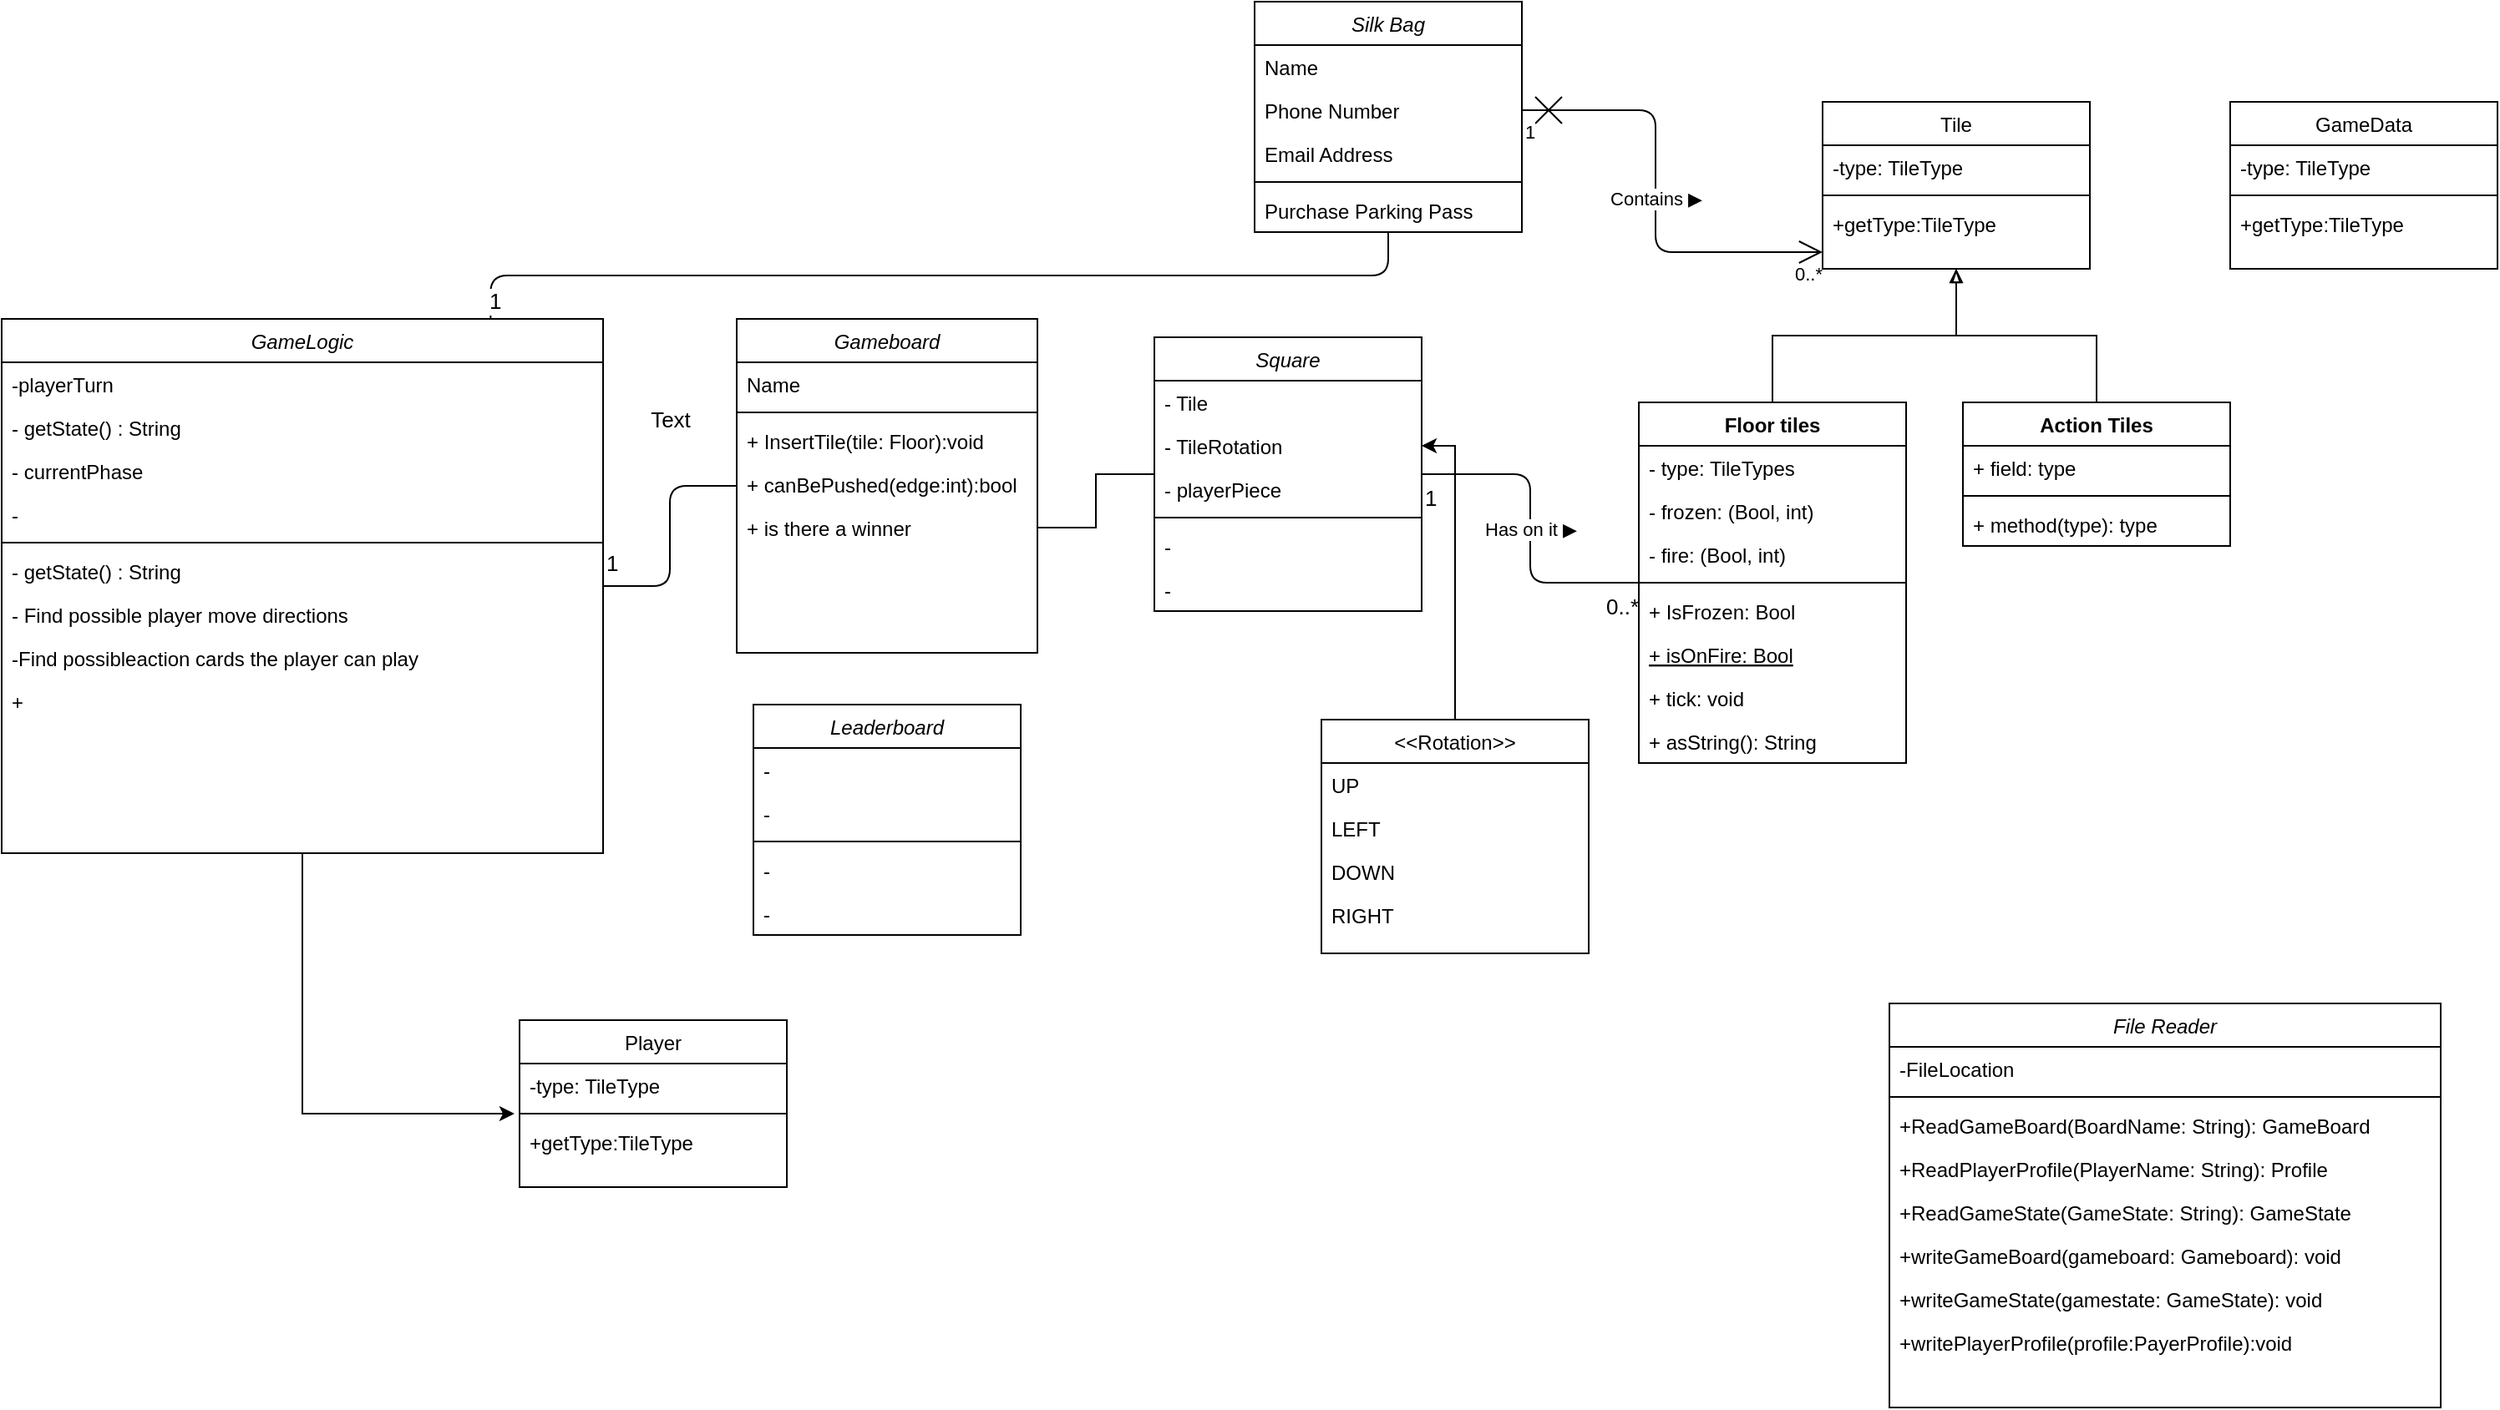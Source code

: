 
<mxfile version="13.8.0" type="github">
  <diagram id="C5RBs43oDa-KdzZeNtuy" name="Page-1">
    <mxGraphModel dx="1695" dy="479" grid="1" gridSize="10" guides="1" tooltips="1" connect="1" arrows="1" fold="1" page="1" pageScale="1" pageWidth="827" pageHeight="1169" math="0" shadow="0">
      <root>
        <mxCell id="WIyWlLk6GJQsqaUBKTNV-0" />
        <mxCell id="WIyWlLk6GJQsqaUBKTNV-1" parent="WIyWlLk6GJQsqaUBKTNV-0" />
        <mxCell id="CtJwEjZjdqf6voBh9MO0-8" value="Silk Bag" style="swimlane;fontStyle=2;align=center;verticalAlign=top;childLayout=stackLayout;horizontal=1;startSize=26;horizontalStack=0;resizeParent=1;resizeLast=0;collapsible=1;marginBottom=0;rounded=0;shadow=0;strokeWidth=1;" parent="WIyWlLk6GJQsqaUBKTNV-1" vertex="1">
          <mxGeometry x="-10" y="60" width="160" height="138" as="geometry">
            <mxRectangle x="230" y="140" width="160" height="26" as="alternateBounds" />
          </mxGeometry>
        </mxCell>
        <mxCell id="CtJwEjZjdqf6voBh9MO0-9" value="Name" style="text;align=left;verticalAlign=top;spacingLeft=4;spacingRight=4;overflow=hidden;rotatable=0;points=[[0,0.5],[1,0.5]];portConstraint=eastwest;" parent="CtJwEjZjdqf6voBh9MO0-8" vertex="1">
          <mxGeometry y="26" width="160" height="26" as="geometry" />
        </mxCell>
        <mxCell id="CtJwEjZjdqf6voBh9MO0-10" value="Phone Number" style="text;align=left;verticalAlign=top;spacingLeft=4;spacingRight=4;overflow=hidden;rotatable=0;points=[[0,0.5],[1,0.5]];portConstraint=eastwest;rounded=0;shadow=0;html=0;" parent="CtJwEjZjdqf6voBh9MO0-8" vertex="1">
          <mxGeometry y="52" width="160" height="26" as="geometry" />
        </mxCell>
        <mxCell id="CtJwEjZjdqf6voBh9MO0-14" value="Email Address" style="text;align=left;verticalAlign=top;spacingLeft=4;spacingRight=4;overflow=hidden;rotatable=0;points=[[0,0.5],[1,0.5]];portConstraint=eastwest;rounded=0;shadow=0;html=0;" parent="CtJwEjZjdqf6voBh9MO0-8" vertex="1">
          <mxGeometry y="78" width="160" height="26" as="geometry" />
        </mxCell>
        <mxCell id="CtJwEjZjdqf6voBh9MO0-15" value="" style="line;html=1;strokeWidth=1;align=left;verticalAlign=middle;spacingTop=-1;spacingLeft=3;spacingRight=3;rotatable=0;labelPosition=right;points=[];portConstraint=eastwest;" parent="CtJwEjZjdqf6voBh9MO0-8" vertex="1">
          <mxGeometry y="104" width="160" height="8" as="geometry" />
        </mxCell>
        <mxCell id="CtJwEjZjdqf6voBh9MO0-16" value="Purchase Parking Pass" style="text;align=left;verticalAlign=top;spacingLeft=4;spacingRight=4;overflow=hidden;rotatable=0;points=[[0,0.5],[1,0.5]];portConstraint=eastwest;" parent="CtJwEjZjdqf6voBh9MO0-8" vertex="1">
          <mxGeometry y="112" width="160" height="26" as="geometry" />
        </mxCell>
        <mxCell id="0kmiSbOKYYZA1RMgreV0-27" style="edgeStyle=orthogonalEdgeStyle;rounded=0;orthogonalLoop=1;jettySize=auto;html=1;startArrow=block;startFill=0;endArrow=none;endFill=0;" parent="WIyWlLk6GJQsqaUBKTNV-1" source="zkfFHV4jXpPFQw0GAbJ--6" target="0kmiSbOKYYZA1RMgreV0-15" edge="1">
          <mxGeometry relative="1" as="geometry" />
        </mxCell>
        <mxCell id="0kmiSbOKYYZA1RMgreV0-28" style="edgeStyle=orthogonalEdgeStyle;rounded=0;orthogonalLoop=1;jettySize=auto;html=1;startArrow=blockThin;startFill=0;endArrow=none;endFill=0;" parent="WIyWlLk6GJQsqaUBKTNV-1" source="zkfFHV4jXpPFQw0GAbJ--6" target="0kmiSbOKYYZA1RMgreV0-23" edge="1">
          <mxGeometry relative="1" as="geometry" />
        </mxCell>
        <mxCell id="0kmiSbOKYYZA1RMgreV0-29" style="edgeStyle=orthogonalEdgeStyle;rounded=0;orthogonalLoop=1;jettySize=auto;html=1;" parent="WIyWlLk6GJQsqaUBKTNV-1" source="0kmiSbOKYYZA1RMgreV0-6" target="CtJwEjZjdqf6voBh9MO0-64" edge="1">
          <mxGeometry relative="1" as="geometry">
            <mxPoint x="300" y="404" as="targetPoint" />
            <Array as="points">
              <mxPoint x="110" y="326" />
            </Array>
          </mxGeometry>
        </mxCell>
        <mxCell id="CtJwEjZjdqf6voBh9MO0-11" value="Contains ▶" style="endArrow=open;html=1;endSize=12;startArrow=cross;startSize=14;startFill=0;edgeStyle=orthogonalEdgeStyle;exitX=1;exitY=0.5;exitDx=0;exitDy=0;" parent="WIyWlLk6GJQsqaUBKTNV-1" source="CtJwEjZjdqf6voBh9MO0-10" target="zkfFHV4jXpPFQw0GAbJ--6" edge="1">
          <mxGeometry relative="1" as="geometry">
            <mxPoint x="130" y="138" as="sourcePoint" />
            <mxPoint x="320" y="280" as="targetPoint" />
            <Array as="points">
              <mxPoint x="230" y="125" />
              <mxPoint x="230" y="210" />
            </Array>
          </mxGeometry>
        </mxCell>
        <mxCell id="CtJwEjZjdqf6voBh9MO0-12" value="1" style="edgeLabel;resizable=0;html=1;align=left;verticalAlign=top;" parent="CtJwEjZjdqf6voBh9MO0-11" connectable="0" vertex="1">
          <mxGeometry x="-1" relative="1" as="geometry" />
        </mxCell>
        <mxCell id="CtJwEjZjdqf6voBh9MO0-13" value="0..*" style="edgeLabel;resizable=0;html=1;align=right;verticalAlign=top;" parent="CtJwEjZjdqf6voBh9MO0-11" connectable="0" vertex="1">
          <mxGeometry x="1" relative="1" as="geometry" />
        </mxCell>
        <mxCell id="CtJwEjZjdqf6voBh9MO0-4" value="Has on it ▶" style="endArrow=none;html=1;endSize=12;startArrow=none;startSize=14;startFill=0;edgeStyle=orthogonalEdgeStyle;endFill=0;" parent="WIyWlLk6GJQsqaUBKTNV-1" source="CtJwEjZjdqf6voBh9MO0-58" target="0kmiSbOKYYZA1RMgreV0-15" edge="1">
          <mxGeometry relative="1" as="geometry">
            <mxPoint x="130" y="360" as="sourcePoint" />
            <mxPoint x="320" y="347" as="targetPoint" />
          </mxGeometry>
        </mxCell>
        <mxCell id="CtJwEjZjdqf6voBh9MO0-5" value="1" style="edgeLabel;resizable=0;html=1;align=left;verticalAlign=top;fontSize=13;" parent="CtJwEjZjdqf6voBh9MO0-4" connectable="0" vertex="1">
          <mxGeometry x="-1" relative="1" as="geometry" />
        </mxCell>
        <mxCell id="CtJwEjZjdqf6voBh9MO0-6" value="0..*" style="edgeLabel;resizable=0;html=1;align=right;verticalAlign=top;fontSize=13;" parent="CtJwEjZjdqf6voBh9MO0-4" connectable="0" vertex="1">
          <mxGeometry x="1" relative="1" as="geometry" />
        </mxCell>
        <mxCell id="0kmiSbOKYYZA1RMgreV0-15" value="Floor tiles&#xa;" style="swimlane;fontStyle=1;align=center;verticalAlign=top;childLayout=stackLayout;horizontal=1;startSize=26;horizontalStack=0;resizeParent=1;resizeParentMax=0;resizeLast=0;collapsible=1;marginBottom=0;" parent="WIyWlLk6GJQsqaUBKTNV-1" vertex="1">
          <mxGeometry x="220" y="300" width="160" height="216" as="geometry" />
        </mxCell>
        <mxCell id="0kmiSbOKYYZA1RMgreV0-19" value="- type: TileTypes" style="text;strokeColor=none;fillColor=none;align=left;verticalAlign=top;spacingLeft=4;spacingRight=4;overflow=hidden;rotatable=0;points=[[0,0.5],[1,0.5]];portConstraint=eastwest;" parent="0kmiSbOKYYZA1RMgreV0-15" vertex="1">
          <mxGeometry y="26" width="160" height="26" as="geometry" />
        </mxCell>
        <mxCell id="zkfFHV4jXpPFQw0GAbJ--8" value="- frozen: (Bool, int) " style="text;align=left;verticalAlign=top;spacingLeft=4;spacingRight=4;overflow=hidden;rotatable=0;points=[[0,0.5],[1,0.5]];portConstraint=eastwest;rounded=0;shadow=0;html=0;" parent="0kmiSbOKYYZA1RMgreV0-15" vertex="1">
          <mxGeometry y="52" width="160" height="26" as="geometry" />
        </mxCell>
        <mxCell id="0kmiSbOKYYZA1RMgreV0-1" value="- fire: (Bool, int)&#xa;" style="text;strokeColor=none;fillColor=none;align=left;verticalAlign=top;spacingLeft=4;spacingRight=4;overflow=hidden;rotatable=0;points=[[0,0.5],[1,0.5]];portConstraint=eastwest;" parent="0kmiSbOKYYZA1RMgreV0-15" vertex="1">
          <mxGeometry y="78" width="160" height="26" as="geometry" />
        </mxCell>
        <mxCell id="0kmiSbOKYYZA1RMgreV0-17" value="" style="line;strokeWidth=1;fillColor=none;align=left;verticalAlign=middle;spacingTop=-1;spacingLeft=3;spacingRight=3;rotatable=0;labelPosition=right;points=[];portConstraint=eastwest;" parent="0kmiSbOKYYZA1RMgreV0-15" vertex="1">
          <mxGeometry y="104" width="160" height="8" as="geometry" />
        </mxCell>
        <mxCell id="0kmiSbOKYYZA1RMgreV0-4" value="+ IsFrozen: Bool&#xa;" style="text;strokeColor=none;fillColor=none;align=left;verticalAlign=top;spacingLeft=4;spacingRight=4;overflow=hidden;rotatable=0;points=[[0,0.5],[1,0.5]];portConstraint=eastwest;" parent="0kmiSbOKYYZA1RMgreV0-15" vertex="1">
          <mxGeometry y="112" width="160" height="26" as="geometry" />
        </mxCell>
        <mxCell id="zkfFHV4jXpPFQw0GAbJ--10" value="+ isOnFire: Bool" style="text;align=left;verticalAlign=top;spacingLeft=4;spacingRight=4;overflow=hidden;rotatable=0;points=[[0,0.5],[1,0.5]];portConstraint=eastwest;fontStyle=4" parent="0kmiSbOKYYZA1RMgreV0-15" vertex="1">
          <mxGeometry y="138" width="160" height="26" as="geometry" />
        </mxCell>
        <mxCell id="0kmiSbOKYYZA1RMgreV0-5" value="+ tick: void" style="text;strokeColor=none;fillColor=none;align=left;verticalAlign=top;spacingLeft=4;spacingRight=4;overflow=hidden;rotatable=0;points=[[0,0.5],[1,0.5]];portConstraint=eastwest;" parent="0kmiSbOKYYZA1RMgreV0-15" vertex="1">
          <mxGeometry y="164" width="160" height="26" as="geometry" />
        </mxCell>
        <mxCell id="CtJwEjZjdqf6voBh9MO0-41" value="+ asString(): String" style="text;strokeColor=none;fillColor=none;align=left;verticalAlign=top;spacingLeft=4;spacingRight=4;overflow=hidden;rotatable=0;points=[[0,0.5],[1,0.5]];portConstraint=eastwest;" parent="0kmiSbOKYYZA1RMgreV0-15" vertex="1">
          <mxGeometry y="190" width="160" height="26" as="geometry" />
        </mxCell>
        <mxCell id="0kmiSbOKYYZA1RMgreV0-23" value="Action Tiles&#xa;" style="swimlane;fontStyle=1;align=center;verticalAlign=top;childLayout=stackLayout;horizontal=1;startSize=26;horizontalStack=0;resizeParent=1;resizeParentMax=0;resizeLast=0;collapsible=1;marginBottom=0;" parent="WIyWlLk6GJQsqaUBKTNV-1" vertex="1">
          <mxGeometry x="414" y="300" width="160" height="86" as="geometry" />
        </mxCell>
        <mxCell id="0kmiSbOKYYZA1RMgreV0-24" value="+ field: type" style="text;strokeColor=none;fillColor=none;align=left;verticalAlign=top;spacingLeft=4;spacingRight=4;overflow=hidden;rotatable=0;points=[[0,0.5],[1,0.5]];portConstraint=eastwest;" parent="0kmiSbOKYYZA1RMgreV0-23" vertex="1">
          <mxGeometry y="26" width="160" height="26" as="geometry" />
        </mxCell>
        <mxCell id="0kmiSbOKYYZA1RMgreV0-25" value="" style="line;strokeWidth=1;fillColor=none;align=left;verticalAlign=middle;spacingTop=-1;spacingLeft=3;spacingRight=3;rotatable=0;labelPosition=right;points=[];portConstraint=eastwest;" parent="0kmiSbOKYYZA1RMgreV0-23" vertex="1">
          <mxGeometry y="52" width="160" height="8" as="geometry" />
        </mxCell>
        <mxCell id="0kmiSbOKYYZA1RMgreV0-26" value="+ method(type): type" style="text;strokeColor=none;fillColor=none;align=left;verticalAlign=top;spacingLeft=4;spacingRight=4;overflow=hidden;rotatable=0;points=[[0,0.5],[1,0.5]];portConstraint=eastwest;" parent="0kmiSbOKYYZA1RMgreV0-23" vertex="1">
          <mxGeometry y="60" width="160" height="26" as="geometry" />
        </mxCell>
        <mxCell id="j5nPHHDs5qUEaLyQo49L-13" style="edgeStyle=orthogonalEdgeStyle;rounded=0;orthogonalLoop=1;jettySize=auto;html=1;entryX=-0.019;entryY=1.154;entryDx=0;entryDy=0;entryPerimeter=0;" edge="1" parent="WIyWlLk6GJQsqaUBKTNV-1" source="CtJwEjZjdqf6voBh9MO0-29" target="j5nPHHDs5qUEaLyQo49L-9">
          <mxGeometry relative="1" as="geometry" />
        </mxCell>
        <mxCell id="CtJwEjZjdqf6voBh9MO0-29" value="GameLogic" style="swimlane;fontStyle=2;align=center;verticalAlign=top;childLayout=stackLayout;horizontal=1;startSize=26;horizontalStack=0;resizeParent=1;resizeLast=0;collapsible=1;marginBottom=0;rounded=0;shadow=0;strokeWidth=1;" parent="WIyWlLk6GJQsqaUBKTNV-1" vertex="1">
          <mxGeometry x="-760" y="250" width="360" height="320" as="geometry">
            <mxRectangle x="230" y="140" width="160" height="26" as="alternateBounds" />
          </mxGeometry>
        </mxCell>
        <mxCell id="CtJwEjZjdqf6voBh9MO0-30" value="-playerTurn" style="text;align=left;verticalAlign=top;spacingLeft=4;spacingRight=4;overflow=hidden;rotatable=0;points=[[0,0.5],[1,0.5]];portConstraint=eastwest;" parent="CtJwEjZjdqf6voBh9MO0-29" vertex="1">
          <mxGeometry y="26" width="360" height="26" as="geometry" />
        </mxCell>
        <mxCell id="j5nPHHDs5qUEaLyQo49L-4" value="- getState() : String" style="text;align=left;verticalAlign=top;spacingLeft=4;spacingRight=4;overflow=hidden;rotatable=0;points=[[0,0.5],[1,0.5]];portConstraint=eastwest;" vertex="1" parent="CtJwEjZjdqf6voBh9MO0-29">
          <mxGeometry y="52" width="360" height="26" as="geometry" />
        </mxCell>
        <mxCell id="CtJwEjZjdqf6voBh9MO0-31" value="- currentPhase&#xa;" style="text;align=left;verticalAlign=top;spacingLeft=4;spacingRight=4;overflow=hidden;rotatable=0;points=[[0,0.5],[1,0.5]];portConstraint=eastwest;rounded=0;shadow=0;html=0;" parent="CtJwEjZjdqf6voBh9MO0-29" vertex="1">
          <mxGeometry y="78" width="360" height="26" as="geometry" />
        </mxCell>
        <mxCell id="j5nPHHDs5qUEaLyQo49L-5" value="- &#xa;&#xa;" style="text;align=left;verticalAlign=top;spacingLeft=4;spacingRight=4;overflow=hidden;rotatable=0;points=[[0,0.5],[1,0.5]];portConstraint=eastwest;rounded=0;shadow=0;html=0;" vertex="1" parent="CtJwEjZjdqf6voBh9MO0-29">
          <mxGeometry y="104" width="360" height="26" as="geometry" />
        </mxCell>
        <mxCell id="CtJwEjZjdqf6voBh9MO0-32" value="" style="line;html=1;strokeWidth=1;align=left;verticalAlign=middle;spacingTop=-1;spacingLeft=3;spacingRight=3;rotatable=0;labelPosition=right;points=[];portConstraint=eastwest;" parent="CtJwEjZjdqf6voBh9MO0-29" vertex="1">
          <mxGeometry y="130" width="360" height="8" as="geometry" />
        </mxCell>
        <mxCell id="CtJwEjZjdqf6voBh9MO0-33" value="- getState() : String" style="text;align=left;verticalAlign=top;spacingLeft=4;spacingRight=4;overflow=hidden;rotatable=0;points=[[0,0.5],[1,0.5]];portConstraint=eastwest;" parent="CtJwEjZjdqf6voBh9MO0-29" vertex="1">
          <mxGeometry y="138" width="360" height="26" as="geometry" />
        </mxCell>
        <mxCell id="CtJwEjZjdqf6voBh9MO0-34" value="- Find possible player move directions" style="text;align=left;verticalAlign=top;spacingLeft=4;spacingRight=4;overflow=hidden;rotatable=0;points=[[0,0.5],[1,0.5]];portConstraint=eastwest;rounded=0;shadow=0;html=0;" parent="CtJwEjZjdqf6voBh9MO0-29" vertex="1">
          <mxGeometry y="164" width="360" height="26" as="geometry" />
        </mxCell>
        <mxCell id="j5nPHHDs5qUEaLyQo49L-6" value="-Find possibleaction cards the player can play" style="text;align=left;verticalAlign=top;spacingLeft=4;spacingRight=4;overflow=hidden;rotatable=0;points=[[0,0.5],[1,0.5]];portConstraint=eastwest;rounded=0;shadow=0;html=0;" vertex="1" parent="CtJwEjZjdqf6voBh9MO0-29">
          <mxGeometry y="190" width="360" height="26" as="geometry" />
        </mxCell>
        <mxCell id="j5nPHHDs5qUEaLyQo49L-7" value="+ " style="text;align=left;verticalAlign=top;spacingLeft=4;spacingRight=4;overflow=hidden;rotatable=0;points=[[0,0.5],[1,0.5]];portConstraint=eastwest;rounded=0;shadow=0;html=0;" vertex="1" parent="CtJwEjZjdqf6voBh9MO0-29">
          <mxGeometry y="216" width="360" height="26" as="geometry" />
        </mxCell>
        <mxCell id="zkfFHV4jXpPFQw0GAbJ--0" value="Gameboard&#xa;" style="swimlane;fontStyle=2;align=center;verticalAlign=top;childLayout=stackLayout;horizontal=1;startSize=26;horizontalStack=0;resizeParent=1;resizeLast=0;collapsible=1;marginBottom=0;rounded=0;shadow=0;strokeWidth=1;" parent="WIyWlLk6GJQsqaUBKTNV-1" vertex="1">
          <mxGeometry x="-320" y="250" width="180" height="200" as="geometry">
            <mxRectangle x="230" y="140" width="160" height="26" as="alternateBounds" />
          </mxGeometry>
        </mxCell>
        <mxCell id="zkfFHV4jXpPFQw0GAbJ--1" value="Name" style="text;align=left;verticalAlign=top;spacingLeft=4;spacingRight=4;overflow=hidden;rotatable=0;points=[[0,0.5],[1,0.5]];portConstraint=eastwest;" parent="zkfFHV4jXpPFQw0GAbJ--0" vertex="1">
          <mxGeometry y="26" width="180" height="26" as="geometry" />
        </mxCell>
        <mxCell id="zkfFHV4jXpPFQw0GAbJ--4" value="" style="line;html=1;strokeWidth=1;align=left;verticalAlign=middle;spacingTop=-1;spacingLeft=3;spacingRight=3;rotatable=0;labelPosition=right;points=[];portConstraint=eastwest;" parent="zkfFHV4jXpPFQw0GAbJ--0" vertex="1">
          <mxGeometry y="52" width="180" height="8" as="geometry" />
        </mxCell>
        <mxCell id="CtJwEjZjdqf6voBh9MO0-43" value="+ InsertTile(tile: Floor):void" style="text;align=left;verticalAlign=top;spacingLeft=4;spacingRight=4;overflow=hidden;rotatable=0;points=[[0,0.5],[1,0.5]];portConstraint=eastwest;" parent="zkfFHV4jXpPFQw0GAbJ--0" vertex="1">
          <mxGeometry y="60" width="180" height="26" as="geometry" />
        </mxCell>
        <mxCell id="CtJwEjZjdqf6voBh9MO0-44" value="+ canBePushed(edge:int):bool" style="text;align=left;verticalAlign=top;spacingLeft=4;spacingRight=4;overflow=hidden;rotatable=0;points=[[0,0.5],[1,0.5]];portConstraint=eastwest;" parent="zkfFHV4jXpPFQw0GAbJ--0" vertex="1">
          <mxGeometry y="86" width="180" height="26" as="geometry" />
        </mxCell>
        <mxCell id="CtJwEjZjdqf6voBh9MO0-45" value="+ is there a winner" style="text;align=left;verticalAlign=top;spacingLeft=4;spacingRight=4;overflow=hidden;rotatable=0;points=[[0,0.5],[1,0.5]];portConstraint=eastwest;" parent="zkfFHV4jXpPFQw0GAbJ--0" vertex="1">
          <mxGeometry y="112" width="180" height="26" as="geometry" />
        </mxCell>
        <mxCell id="CtJwEjZjdqf6voBh9MO0-58" value="Square" style="swimlane;fontStyle=2;align=center;verticalAlign=top;childLayout=stackLayout;horizontal=1;startSize=26;horizontalStack=0;resizeParent=1;resizeLast=0;collapsible=1;marginBottom=0;rounded=0;shadow=0;strokeWidth=1;" parent="WIyWlLk6GJQsqaUBKTNV-1" vertex="1">
          <mxGeometry x="-70" y="261" width="160" height="164" as="geometry">
            <mxRectangle x="230" y="140" width="160" height="26" as="alternateBounds" />
          </mxGeometry>
        </mxCell>
        <mxCell id="CtJwEjZjdqf6voBh9MO0-59" value="- Tile" style="text;align=left;verticalAlign=top;spacingLeft=4;spacingRight=4;overflow=hidden;rotatable=0;points=[[0,0.5],[1,0.5]];portConstraint=eastwest;" parent="CtJwEjZjdqf6voBh9MO0-58" vertex="1">
          <mxGeometry y="26" width="160" height="26" as="geometry" />
        </mxCell>
        <mxCell id="CtJwEjZjdqf6voBh9MO0-64" value="- TileRotation" style="text;align=left;verticalAlign=top;spacingLeft=4;spacingRight=4;overflow=hidden;rotatable=0;points=[[0,0.5],[1,0.5]];portConstraint=eastwest;" parent="CtJwEjZjdqf6voBh9MO0-58" vertex="1">
          <mxGeometry y="52" width="160" height="26" as="geometry" />
        </mxCell>
        <mxCell id="CtJwEjZjdqf6voBh9MO0-60" value="- playerPiece" style="text;align=left;verticalAlign=top;spacingLeft=4;spacingRight=4;overflow=hidden;rotatable=0;points=[[0,0.5],[1,0.5]];portConstraint=eastwest;rounded=0;shadow=0;html=0;" parent="CtJwEjZjdqf6voBh9MO0-58" vertex="1">
          <mxGeometry y="78" width="160" height="26" as="geometry" />
        </mxCell>
        <mxCell id="CtJwEjZjdqf6voBh9MO0-61" value="" style="line;html=1;strokeWidth=1;align=left;verticalAlign=middle;spacingTop=-1;spacingLeft=3;spacingRight=3;rotatable=0;labelPosition=right;points=[];portConstraint=eastwest;" parent="CtJwEjZjdqf6voBh9MO0-58" vertex="1">
          <mxGeometry y="104" width="160" height="8" as="geometry" />
        </mxCell>
        <mxCell id="CtJwEjZjdqf6voBh9MO0-62" value="-" style="text;align=left;verticalAlign=top;spacingLeft=4;spacingRight=4;overflow=hidden;rotatable=0;points=[[0,0.5],[1,0.5]];portConstraint=eastwest;" parent="CtJwEjZjdqf6voBh9MO0-58" vertex="1">
          <mxGeometry y="112" width="160" height="26" as="geometry" />
        </mxCell>
        <mxCell id="CtJwEjZjdqf6voBh9MO0-63" value="- " style="text;align=left;verticalAlign=top;spacingLeft=4;spacingRight=4;overflow=hidden;rotatable=0;points=[[0,0.5],[1,0.5]];portConstraint=eastwest;rounded=0;shadow=0;html=0;" parent="CtJwEjZjdqf6voBh9MO0-58" vertex="1">
          <mxGeometry y="138" width="160" height="26" as="geometry" />
        </mxCell>
        <mxCell id="zkfFHV4jXpPFQw0GAbJ--6" value="Tile" style="swimlane;fontStyle=0;align=center;verticalAlign=top;childLayout=stackLayout;horizontal=1;startSize=26;horizontalStack=0;resizeParent=1;resizeLast=0;collapsible=1;marginBottom=0;rounded=0;shadow=0;strokeWidth=1;" parent="WIyWlLk6GJQsqaUBKTNV-1" vertex="1">
          <mxGeometry x="330" y="120" width="160" height="100" as="geometry">
            <mxRectangle x="130" y="380" width="160" height="26" as="alternateBounds" />
          </mxGeometry>
        </mxCell>
        <mxCell id="zkfFHV4jXpPFQw0GAbJ--7" value="-type: TileType" style="text;align=left;verticalAlign=top;spacingLeft=4;spacingRight=4;overflow=hidden;rotatable=0;points=[[0,0.5],[1,0.5]];portConstraint=eastwest;" parent="zkfFHV4jXpPFQw0GAbJ--6" vertex="1">
          <mxGeometry y="26" width="160" height="26" as="geometry" />
        </mxCell>
        <mxCell id="zkfFHV4jXpPFQw0GAbJ--9" value="" style="line;html=1;strokeWidth=1;align=left;verticalAlign=middle;spacingTop=-1;spacingLeft=3;spacingRight=3;rotatable=0;labelPosition=right;points=[];portConstraint=eastwest;" parent="zkfFHV4jXpPFQw0GAbJ--6" vertex="1">
          <mxGeometry y="52" width="160" height="8" as="geometry" />
        </mxCell>
        <mxCell id="zkfFHV4jXpPFQw0GAbJ--11" value="+getType:TileType" style="text;align=left;verticalAlign=top;spacingLeft=4;spacingRight=4;overflow=hidden;rotatable=0;points=[[0,0.5],[1,0.5]];portConstraint=eastwest;" parent="zkfFHV4jXpPFQw0GAbJ--6" vertex="1">
          <mxGeometry y="60" width="160" height="26" as="geometry" />
        </mxCell>
        <mxCell id="j5nPHHDs5qUEaLyQo49L-0" value="GameData" style="swimlane;fontStyle=0;align=center;verticalAlign=top;childLayout=stackLayout;horizontal=1;startSize=26;horizontalStack=0;resizeParent=1;resizeLast=0;collapsible=1;marginBottom=0;rounded=0;shadow=0;strokeWidth=1;" vertex="1" parent="WIyWlLk6GJQsqaUBKTNV-1">
          <mxGeometry x="574" y="120" width="160" height="100" as="geometry">
            <mxRectangle x="130" y="380" width="160" height="26" as="alternateBounds" />
          </mxGeometry>
        </mxCell>
        <mxCell id="j5nPHHDs5qUEaLyQo49L-1" value="-type: TileType" style="text;align=left;verticalAlign=top;spacingLeft=4;spacingRight=4;overflow=hidden;rotatable=0;points=[[0,0.5],[1,0.5]];portConstraint=eastwest;" vertex="1" parent="j5nPHHDs5qUEaLyQo49L-0">
          <mxGeometry y="26" width="160" height="26" as="geometry" />
        </mxCell>
        <mxCell id="j5nPHHDs5qUEaLyQo49L-2" value="" style="line;html=1;strokeWidth=1;align=left;verticalAlign=middle;spacingTop=-1;spacingLeft=3;spacingRight=3;rotatable=0;labelPosition=right;points=[];portConstraint=eastwest;" vertex="1" parent="j5nPHHDs5qUEaLyQo49L-0">
          <mxGeometry y="52" width="160" height="8" as="geometry" />
        </mxCell>
        <mxCell id="j5nPHHDs5qUEaLyQo49L-3" value="+getType:TileType" style="text;align=left;verticalAlign=top;spacingLeft=4;spacingRight=4;overflow=hidden;rotatable=0;points=[[0,0.5],[1,0.5]];portConstraint=eastwest;" vertex="1" parent="j5nPHHDs5qUEaLyQo49L-0">
          <mxGeometry y="60" width="160" height="26" as="geometry" />
        </mxCell>
        <mxCell id="CtJwEjZjdqf6voBh9MO0-17" value="File Reader" style="swimlane;fontStyle=2;align=center;verticalAlign=top;childLayout=stackLayout;horizontal=1;startSize=26;horizontalStack=0;resizeParent=1;resizeLast=0;collapsible=1;marginBottom=0;rounded=0;shadow=0;strokeWidth=1;" parent="WIyWlLk6GJQsqaUBKTNV-1" vertex="1">
          <mxGeometry x="370" y="660" width="330" height="242" as="geometry">
            <mxRectangle x="230" y="140" width="160" height="26" as="alternateBounds" />
          </mxGeometry>
        </mxCell>
        <mxCell id="CtJwEjZjdqf6voBh9MO0-18" value="-FileLocation" style="text;align=left;verticalAlign=top;spacingLeft=4;spacingRight=4;overflow=hidden;rotatable=0;points=[[0,0.5],[1,0.5]];portConstraint=eastwest;" parent="CtJwEjZjdqf6voBh9MO0-17" vertex="1">
          <mxGeometry y="26" width="330" height="26" as="geometry" />
        </mxCell>
        <mxCell id="CtJwEjZjdqf6voBh9MO0-21" value="" style="line;html=1;strokeWidth=1;align=left;verticalAlign=middle;spacingTop=-1;spacingLeft=3;spacingRight=3;rotatable=0;labelPosition=right;points=[];portConstraint=eastwest;" parent="CtJwEjZjdqf6voBh9MO0-17" vertex="1">
          <mxGeometry y="52" width="330" height="8" as="geometry" />
        </mxCell>
        <mxCell id="CtJwEjZjdqf6voBh9MO0-22" value="+ReadGameBoard(BoardName: String): GameBoard" style="text;align=left;verticalAlign=top;spacingLeft=4;spacingRight=4;overflow=hidden;rotatable=0;points=[[0,0.5],[1,0.5]];portConstraint=eastwest;" parent="CtJwEjZjdqf6voBh9MO0-17" vertex="1">
          <mxGeometry y="60" width="330" height="26" as="geometry" />
        </mxCell>
        <mxCell id="CtJwEjZjdqf6voBh9MO0-19" value="+ReadPlayerProfile(PlayerName: String): Profile" style="text;align=left;verticalAlign=top;spacingLeft=4;spacingRight=4;overflow=hidden;rotatable=0;points=[[0,0.5],[1,0.5]];portConstraint=eastwest;rounded=0;shadow=0;html=0;" parent="CtJwEjZjdqf6voBh9MO0-17" vertex="1">
          <mxGeometry y="86" width="330" height="26" as="geometry" />
        </mxCell>
        <mxCell id="CtJwEjZjdqf6voBh9MO0-26" value="+ReadGameState(GameState: String): GameState" style="text;align=left;verticalAlign=top;spacingLeft=4;spacingRight=4;overflow=hidden;rotatable=0;points=[[0,0.5],[1,0.5]];portConstraint=eastwest;rounded=0;shadow=0;html=0;" parent="CtJwEjZjdqf6voBh9MO0-17" vertex="1">
          <mxGeometry y="112" width="330" height="26" as="geometry" />
        </mxCell>
        <mxCell id="CtJwEjZjdqf6voBh9MO0-27" value="+writeGameBoard(gameboard: Gameboard): void" style="text;align=left;verticalAlign=top;spacingLeft=4;spacingRight=4;overflow=hidden;rotatable=0;points=[[0,0.5],[1,0.5]];portConstraint=eastwest;rounded=0;shadow=0;html=0;" parent="CtJwEjZjdqf6voBh9MO0-17" vertex="1">
          <mxGeometry y="138" width="330" height="26" as="geometry" />
        </mxCell>
        <mxCell id="CtJwEjZjdqf6voBh9MO0-28" value="+writeGameState(gamestate: GameState): void" style="text;align=left;verticalAlign=top;spacingLeft=4;spacingRight=4;overflow=hidden;rotatable=0;points=[[0,0.5],[1,0.5]];portConstraint=eastwest;rounded=0;shadow=0;html=0;" parent="CtJwEjZjdqf6voBh9MO0-17" vertex="1">
          <mxGeometry y="164" width="330" height="26" as="geometry" />
        </mxCell>
        <mxCell id="CtJwEjZjdqf6voBh9MO0-25" value="+writePlayerProfile(profile:PayerProfile):void" style="text;align=left;verticalAlign=top;spacingLeft=4;spacingRight=4;overflow=hidden;rotatable=0;points=[[0,0.5],[1,0.5]];portConstraint=eastwest;rounded=0;shadow=0;html=0;" parent="CtJwEjZjdqf6voBh9MO0-17" vertex="1">
          <mxGeometry y="190" width="330" height="26" as="geometry" />
        </mxCell>
        <mxCell id="CtJwEjZjdqf6voBh9MO0-36" value="1" style="endArrow=none;html=1;endSize=12;startArrow=none;startSize=14;startFill=0;edgeStyle=orthogonalEdgeStyle;align=left;verticalAlign=bottom;fontSize=13;endFill=0;" parent="WIyWlLk6GJQsqaUBKTNV-1" source="CtJwEjZjdqf6voBh9MO0-29" target="zkfFHV4jXpPFQw0GAbJ--0" edge="1">
          <mxGeometry x="-1" y="3" relative="1" as="geometry">
            <mxPoint x="-320" y="310" as="sourcePoint" />
            <mxPoint x="-160" y="310" as="targetPoint" />
          </mxGeometry>
        </mxCell>
        <mxCell id="CtJwEjZjdqf6voBh9MO0-40" value="1" style="endArrow=none;html=1;endSize=12;startArrow=none;startSize=14;startFill=0;edgeStyle=orthogonalEdgeStyle;align=left;verticalAlign=bottom;fontSize=13;exitX=0.813;exitY=0;exitDx=0;exitDy=0;exitPerimeter=0;endFill=0;" parent="WIyWlLk6GJQsqaUBKTNV-1" source="CtJwEjZjdqf6voBh9MO0-29" target="CtJwEjZjdqf6voBh9MO0-8" edge="1">
          <mxGeometry x="-1" y="3" relative="1" as="geometry">
            <mxPoint x="-50" y="220" as="sourcePoint" />
            <mxPoint x="110" y="220" as="targetPoint" />
          </mxGeometry>
        </mxCell>
        <mxCell id="CtJwEjZjdqf6voBh9MO0-42" value="Text" style="text;html=1;align=center;verticalAlign=middle;resizable=0;points=[];autosize=1;fontSize=13;" parent="WIyWlLk6GJQsqaUBKTNV-1" vertex="1">
          <mxGeometry x="-380" y="300" width="40" height="20" as="geometry" />
        </mxCell>
        <mxCell id="CtJwEjZjdqf6voBh9MO0-68" style="edgeStyle=orthogonalEdgeStyle;rounded=0;orthogonalLoop=1;jettySize=auto;html=1;exitX=1;exitY=0.5;exitDx=0;exitDy=0;startArrow=none;startFill=0;endArrow=none;endFill=0;fontSize=13;" parent="WIyWlLk6GJQsqaUBKTNV-1" source="CtJwEjZjdqf6voBh9MO0-45" target="CtJwEjZjdqf6voBh9MO0-58" edge="1">
          <mxGeometry relative="1" as="geometry" />
        </mxCell>
        <mxCell id="CtJwEjZjdqf6voBh9MO0-46" value="Leaderboard" style="swimlane;fontStyle=2;align=center;verticalAlign=top;childLayout=stackLayout;horizontal=1;startSize=26;horizontalStack=0;resizeParent=1;resizeLast=0;collapsible=1;marginBottom=0;rounded=0;shadow=0;strokeWidth=1;" parent="WIyWlLk6GJQsqaUBKTNV-1" vertex="1">
          <mxGeometry x="-310" y="481" width="160" height="138" as="geometry">
            <mxRectangle x="230" y="140" width="160" height="26" as="alternateBounds" />
          </mxGeometry>
        </mxCell>
        <mxCell id="CtJwEjZjdqf6voBh9MO0-47" value="-" style="text;align=left;verticalAlign=top;spacingLeft=4;spacingRight=4;overflow=hidden;rotatable=0;points=[[0,0.5],[1,0.5]];portConstraint=eastwest;" parent="CtJwEjZjdqf6voBh9MO0-46" vertex="1">
          <mxGeometry y="26" width="160" height="26" as="geometry" />
        </mxCell>
        <mxCell id="CtJwEjZjdqf6voBh9MO0-48" value="-" style="text;align=left;verticalAlign=top;spacingLeft=4;spacingRight=4;overflow=hidden;rotatable=0;points=[[0,0.5],[1,0.5]];portConstraint=eastwest;rounded=0;shadow=0;html=0;" parent="CtJwEjZjdqf6voBh9MO0-46" vertex="1">
          <mxGeometry y="52" width="160" height="26" as="geometry" />
        </mxCell>
        <mxCell id="CtJwEjZjdqf6voBh9MO0-49" value="" style="line;html=1;strokeWidth=1;align=left;verticalAlign=middle;spacingTop=-1;spacingLeft=3;spacingRight=3;rotatable=0;labelPosition=right;points=[];portConstraint=eastwest;" parent="CtJwEjZjdqf6voBh9MO0-46" vertex="1">
          <mxGeometry y="78" width="160" height="8" as="geometry" />
        </mxCell>
        <mxCell id="CtJwEjZjdqf6voBh9MO0-50" value="-" style="text;align=left;verticalAlign=top;spacingLeft=4;spacingRight=4;overflow=hidden;rotatable=0;points=[[0,0.5],[1,0.5]];portConstraint=eastwest;" parent="CtJwEjZjdqf6voBh9MO0-46" vertex="1">
          <mxGeometry y="86" width="160" height="26" as="geometry" />
        </mxCell>
        <mxCell id="CtJwEjZjdqf6voBh9MO0-51" value="- " style="text;align=left;verticalAlign=top;spacingLeft=4;spacingRight=4;overflow=hidden;rotatable=0;points=[[0,0.5],[1,0.5]];portConstraint=eastwest;rounded=0;shadow=0;html=0;" parent="CtJwEjZjdqf6voBh9MO0-46" vertex="1">
          <mxGeometry y="112" width="160" height="26" as="geometry" />
        </mxCell>
        <mxCell id="0kmiSbOKYYZA1RMgreV0-6" value="&lt;&lt;Rotation&gt;&gt;" style="swimlane;fontStyle=0;align=center;verticalAlign=top;childLayout=stackLayout;horizontal=1;startSize=26;horizontalStack=0;resizeParent=1;resizeLast=0;collapsible=1;marginBottom=0;rounded=0;shadow=0;strokeWidth=1;" parent="WIyWlLk6GJQsqaUBKTNV-1" vertex="1">
          <mxGeometry x="30" y="490" width="160" height="140" as="geometry">
            <mxRectangle x="340" y="380" width="170" height="26" as="alternateBounds" />
          </mxGeometry>
        </mxCell>
        <mxCell id="0kmiSbOKYYZA1RMgreV0-7" value="UP" style="text;align=left;verticalAlign=top;spacingLeft=4;spacingRight=4;overflow=hidden;rotatable=0;points=[[0,0.5],[1,0.5]];portConstraint=eastwest;" parent="0kmiSbOKYYZA1RMgreV0-6" vertex="1">
          <mxGeometry y="26" width="160" height="26" as="geometry" />
        </mxCell>
        <mxCell id="0kmiSbOKYYZA1RMgreV0-10" value="LEFT" style="text;strokeColor=none;fillColor=none;align=left;verticalAlign=top;spacingLeft=4;spacingRight=4;overflow=hidden;rotatable=0;points=[[0,0.5],[1,0.5]];portConstraint=eastwest;" parent="0kmiSbOKYYZA1RMgreV0-6" vertex="1">
          <mxGeometry y="52" width="160" height="26" as="geometry" />
        </mxCell>
        <mxCell id="0kmiSbOKYYZA1RMgreV0-9" value="DOWN" style="text;strokeColor=none;fillColor=none;align=left;verticalAlign=top;spacingLeft=4;spacingRight=4;overflow=hidden;rotatable=0;points=[[0,0.5],[1,0.5]];portConstraint=eastwest;" parent="0kmiSbOKYYZA1RMgreV0-6" vertex="1">
          <mxGeometry y="78" width="160" height="26" as="geometry" />
        </mxCell>
        <mxCell id="0kmiSbOKYYZA1RMgreV0-11" value="RIGHT" style="text;strokeColor=none;fillColor=none;align=left;verticalAlign=top;spacingLeft=4;spacingRight=4;overflow=hidden;rotatable=0;points=[[0,0.5],[1,0.5]];portConstraint=eastwest;" parent="0kmiSbOKYYZA1RMgreV0-6" vertex="1">
          <mxGeometry y="104" width="160" height="26" as="geometry" />
        </mxCell>
        <mxCell id="j5nPHHDs5qUEaLyQo49L-8" value="Player" style="swimlane;fontStyle=0;align=center;verticalAlign=top;childLayout=stackLayout;horizontal=1;startSize=26;horizontalStack=0;resizeParent=1;resizeLast=0;collapsible=1;marginBottom=0;rounded=0;shadow=0;strokeWidth=1;" vertex="1" parent="WIyWlLk6GJQsqaUBKTNV-1">
          <mxGeometry x="-450" y="670" width="160" height="100" as="geometry">
            <mxRectangle x="130" y="380" width="160" height="26" as="alternateBounds" />
          </mxGeometry>
        </mxCell>
        <mxCell id="j5nPHHDs5qUEaLyQo49L-9" value="-type: TileType" style="text;align=left;verticalAlign=top;spacingLeft=4;spacingRight=4;overflow=hidden;rotatable=0;points=[[0,0.5],[1,0.5]];portConstraint=eastwest;" vertex="1" parent="j5nPHHDs5qUEaLyQo49L-8">
          <mxGeometry y="26" width="160" height="26" as="geometry" />
        </mxCell>
        <mxCell id="j5nPHHDs5qUEaLyQo49L-10" value="" style="line;html=1;strokeWidth=1;align=left;verticalAlign=middle;spacingTop=-1;spacingLeft=3;spacingRight=3;rotatable=0;labelPosition=right;points=[];portConstraint=eastwest;" vertex="1" parent="j5nPHHDs5qUEaLyQo49L-8">
          <mxGeometry y="52" width="160" height="8" as="geometry" />
        </mxCell>
        <mxCell id="j5nPHHDs5qUEaLyQo49L-11" value="+getType:TileType" style="text;align=left;verticalAlign=top;spacingLeft=4;spacingRight=4;overflow=hidden;rotatable=0;points=[[0,0.5],[1,0.5]];portConstraint=eastwest;" vertex="1" parent="j5nPHHDs5qUEaLyQo49L-8">
          <mxGeometry y="60" width="160" height="26" as="geometry" />
        </mxCell>
      </root>
    </mxGraphModel>
  </diagram>
</mxfile>

